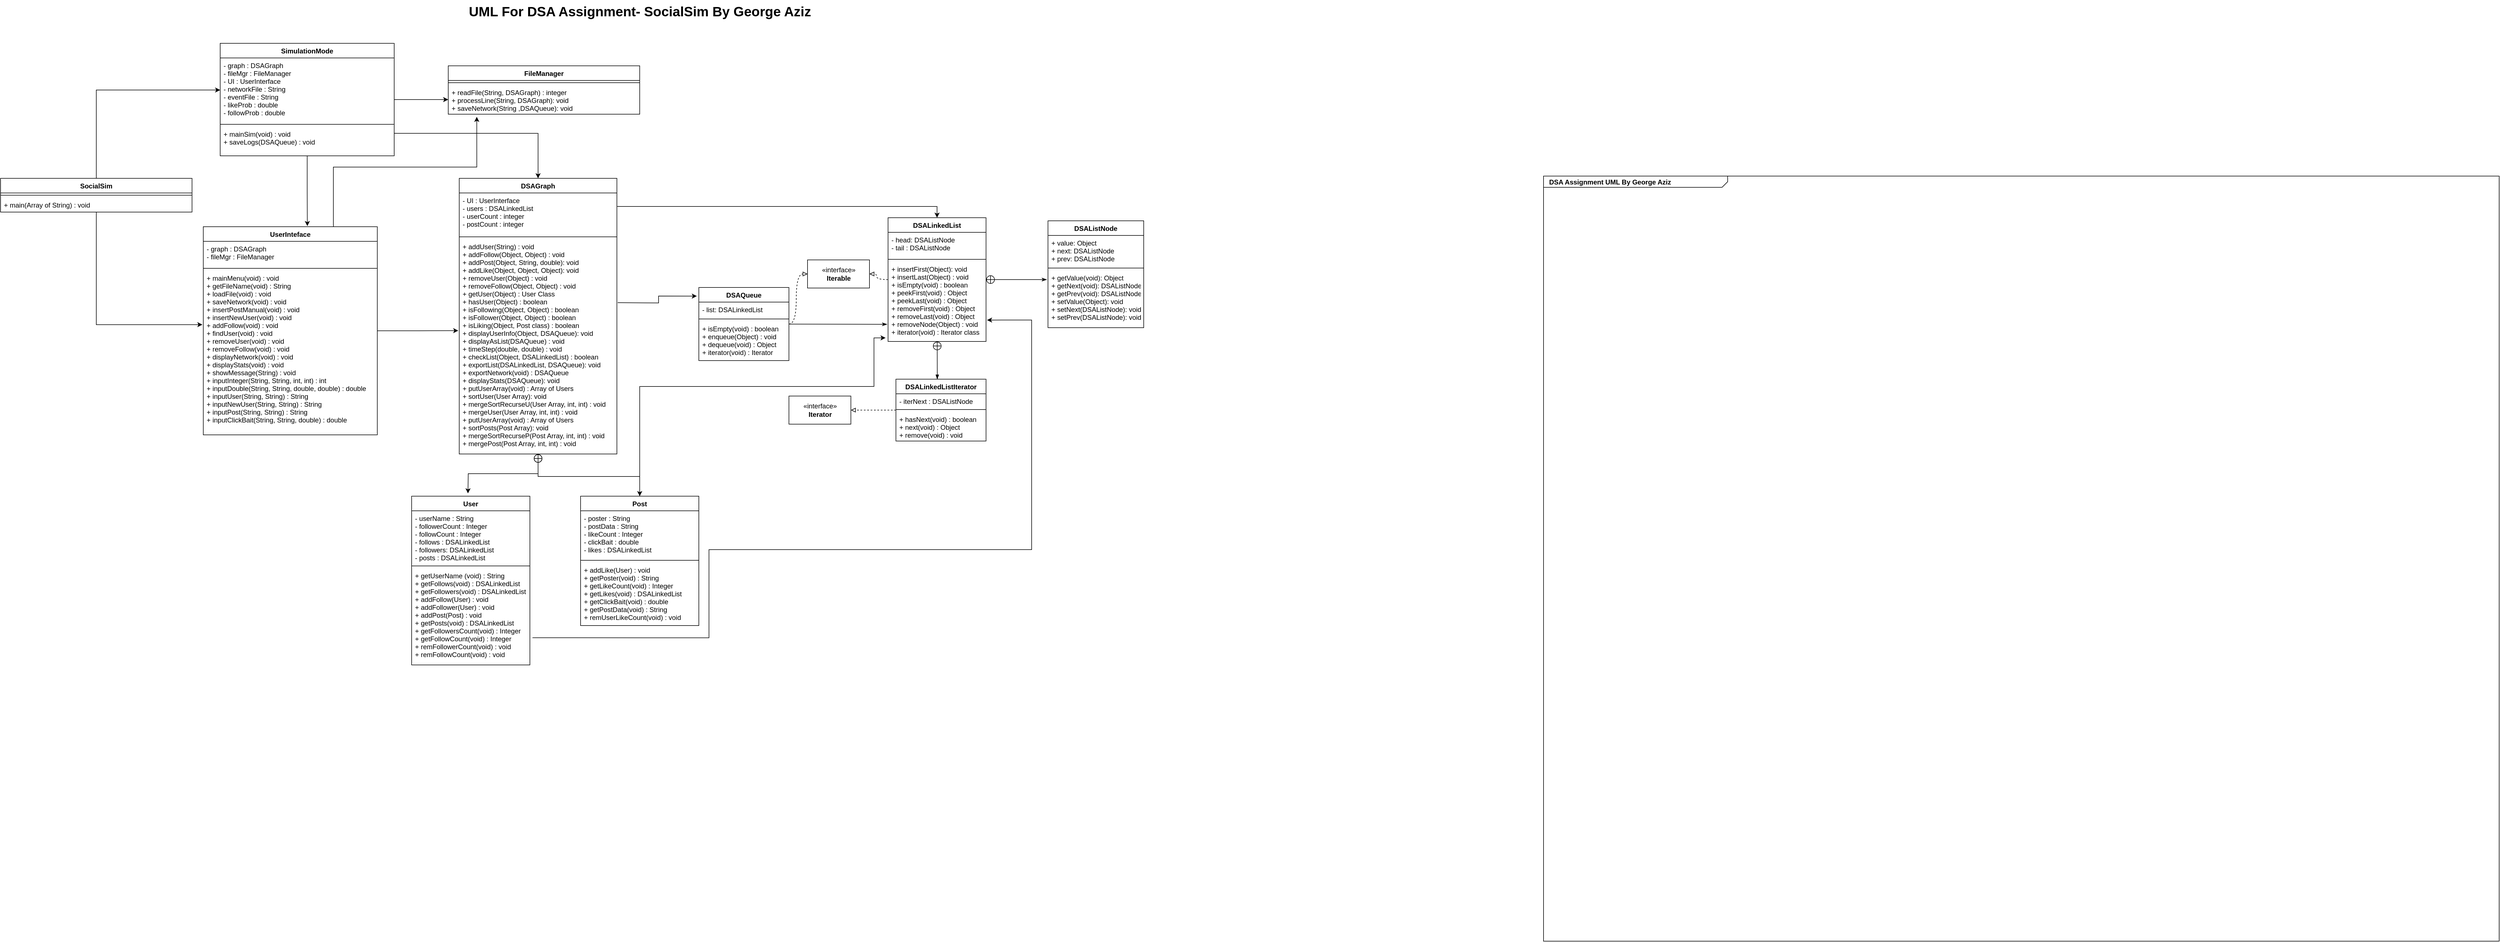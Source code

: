 <mxfile version="12.1.7" type="device" pages="1"><diagram name="Page-1" id="929967ad-93f9-6ef4-fab6-5d389245f69c"><mxGraphModel dx="4123.5" dy="1323" grid="1" gridSize="10" guides="1" tooltips="1" connect="1" arrows="1" fold="1" page="1" pageScale="1.5" pageWidth="1169" pageHeight="826" background="none" math="0" shadow="0"><root><mxCell id="0" style=";html=1;"/><mxCell id="1" style=";html=1;" parent="0"/><mxCell id="1672d66443f91eb5-1" value="&lt;p style=&quot;margin: 0px ; margin-top: 4px ; margin-left: 10px ; text-align: left&quot;&gt;&lt;b&gt;DSA Assignment UML By George Aziz&lt;/b&gt;&lt;/p&gt;" style="html=1;strokeWidth=1;shape=mxgraph.sysml.package;html=1;overflow=fill;whiteSpace=wrap;fillColor=none;gradientColor=none;fontSize=12;align=center;labelX=327.64;" parent="1" vertex="1"><mxGeometry x="2420" y="370" width="1697" height="1360" as="geometry"/></mxCell><mxCell id="1672d66443f91eb5-23" value="UML For DSA Assignment- SocialSim By George Aziz" style="text;strokeColor=none;fillColor=none;html=1;fontSize=24;fontStyle=1;verticalAlign=middle;align=center;" parent="1" vertex="1"><mxGeometry x="60" y="57.5" width="1510" height="40" as="geometry"/></mxCell><mxCell id="P3a-JuU629deOV_uGNYc-1" value="FileManager" style="swimlane;fontStyle=1;align=center;verticalAlign=top;childLayout=stackLayout;horizontal=1;startSize=26;horizontalStack=0;resizeParent=1;resizeParentMax=0;resizeLast=0;collapsible=1;marginBottom=0;" parent="1" vertex="1"><mxGeometry x="475" y="174" width="340" height="86" as="geometry"/></mxCell><mxCell id="P3a-JuU629deOV_uGNYc-3" value="" style="line;strokeWidth=1;fillColor=none;align=left;verticalAlign=middle;spacingTop=-1;spacingLeft=3;spacingRight=3;rotatable=0;labelPosition=right;points=[];portConstraint=eastwest;" parent="P3a-JuU629deOV_uGNYc-1" vertex="1"><mxGeometry y="26" width="340" height="8" as="geometry"/></mxCell><mxCell id="P3a-JuU629deOV_uGNYc-4" value="+ readFile(String, DSAGraph) : integer&#10;+ processLine(String, DSAGraph): void&#10;+ saveNetwork(String ,DSAQueue): void" style="text;strokeColor=none;fillColor=none;align=left;verticalAlign=top;spacingLeft=4;spacingRight=4;overflow=hidden;rotatable=0;points=[[0,0.5],[1,0.5]];portConstraint=eastwest;" parent="P3a-JuU629deOV_uGNYc-1" vertex="1"><mxGeometry y="34" width="340" height="52" as="geometry"/></mxCell><mxCell id="P3a-JuU629deOV_uGNYc-17" style="edgeStyle=orthogonalEdgeStyle;rounded=0;orthogonalLoop=1;jettySize=auto;html=1;startArrow=circlePlus;startFill=0;endArrow=classicThin;endFill=1;" parent="1" source="P3a-JuU629deOV_uGNYc-20" edge="1"><mxGeometry relative="1" as="geometry"><mxPoint x="1538" y="554" as="targetPoint"/></mxGeometry></mxCell><mxCell id="P3a-JuU629deOV_uGNYc-19" style="edgeStyle=orthogonalEdgeStyle;curved=1;rounded=0;orthogonalLoop=1;jettySize=auto;html=1;entryX=1;entryY=0.5;entryDx=0;entryDy=0;dashed=1;startArrow=none;startFill=0;endArrow=block;endFill=0;" parent="1" source="P3a-JuU629deOV_uGNYc-20" target="P3a-JuU629deOV_uGNYc-37" edge="1"><mxGeometry relative="1" as="geometry"/></mxCell><mxCell id="P3a-JuU629deOV_uGNYc-74" style="edgeStyle=none;rounded=0;orthogonalLoop=1;jettySize=auto;html=1;entryX=0.459;entryY=0.004;entryDx=0;entryDy=0;entryPerimeter=0;startArrow=circlePlus;startFill=0;endArrow=blockThin;endFill=1;" parent="1" source="P3a-JuU629deOV_uGNYc-20" target="P3a-JuU629deOV_uGNYc-26" edge="1"><mxGeometry relative="1" as="geometry"/></mxCell><mxCell id="P3a-JuU629deOV_uGNYc-20" value="DSALinkedList" style="swimlane;fontStyle=1;align=center;verticalAlign=top;childLayout=stackLayout;horizontal=1;startSize=26;horizontalStack=0;resizeParent=1;resizeParentMax=0;resizeLast=0;collapsible=1;marginBottom=0;" parent="1" vertex="1"><mxGeometry x="1256" y="444" width="174" height="220" as="geometry"/></mxCell><mxCell id="P3a-JuU629deOV_uGNYc-21" value="- head: DSAListNode&#10;- tail : DSAListNode" style="text;strokeColor=none;fillColor=none;align=left;verticalAlign=top;spacingLeft=4;spacingRight=4;overflow=hidden;rotatable=0;points=[[0,0.5],[1,0.5]];portConstraint=eastwest;" parent="P3a-JuU629deOV_uGNYc-20" vertex="1"><mxGeometry y="26" width="174" height="44" as="geometry"/></mxCell><mxCell id="P3a-JuU629deOV_uGNYc-22" value="" style="line;strokeWidth=1;fillColor=none;align=left;verticalAlign=middle;spacingTop=-1;spacingLeft=3;spacingRight=3;rotatable=0;labelPosition=right;points=[];portConstraint=eastwest;" parent="P3a-JuU629deOV_uGNYc-20" vertex="1"><mxGeometry y="70" width="174" height="8" as="geometry"/></mxCell><mxCell id="P3a-JuU629deOV_uGNYc-23" value="+ insertFirst(Object): void&#10;+ insertLast(Object) : void&#10;+ isEmpty(void) : boolean&#10;+ peekFirst(void) : Object&#10;+ peekLast(void) : Object&#10;+ removeFirst(void) : Object&#10;+ removeLast(void) : Object&#10;+ removeNode(Object) : void&#10;+ iterator(void) : Iterator class" style="text;strokeColor=none;fillColor=none;align=left;verticalAlign=top;spacingLeft=4;spacingRight=4;overflow=hidden;rotatable=0;points=[[0,0.5],[1,0.5]];portConstraint=eastwest;" parent="P3a-JuU629deOV_uGNYc-20" vertex="1"><mxGeometry y="78" width="174" height="142" as="geometry"/></mxCell><mxCell id="P3a-JuU629deOV_uGNYc-25" style="edgeStyle=orthogonalEdgeStyle;rounded=0;orthogonalLoop=1;jettySize=auto;html=1;entryX=1;entryY=0.5;entryDx=0;entryDy=0;startArrow=none;startFill=0;endArrow=block;endFill=0;curved=1;dashed=1;" parent="1" source="P3a-JuU629deOV_uGNYc-26" target="P3a-JuU629deOV_uGNYc-43" edge="1"><mxGeometry relative="1" as="geometry"/></mxCell><mxCell id="P3a-JuU629deOV_uGNYc-26" value="DSALinkedListIterator" style="swimlane;fontStyle=1;align=center;verticalAlign=top;childLayout=stackLayout;horizontal=1;startSize=26;horizontalStack=0;resizeParent=1;resizeParentMax=0;resizeLast=0;collapsible=1;marginBottom=0;" parent="1" vertex="1"><mxGeometry x="1270" y="731" width="160" height="110" as="geometry"/></mxCell><mxCell id="P3a-JuU629deOV_uGNYc-27" value="- iterNext : DSAListNode" style="text;strokeColor=none;fillColor=none;align=left;verticalAlign=top;spacingLeft=4;spacingRight=4;overflow=hidden;rotatable=0;points=[[0,0.5],[1,0.5]];portConstraint=eastwest;" parent="P3a-JuU629deOV_uGNYc-26" vertex="1"><mxGeometry y="26" width="160" height="24" as="geometry"/></mxCell><mxCell id="P3a-JuU629deOV_uGNYc-28" value="" style="line;strokeWidth=1;fillColor=none;align=left;verticalAlign=middle;spacingTop=-1;spacingLeft=3;spacingRight=3;rotatable=0;labelPosition=right;points=[];portConstraint=eastwest;" parent="P3a-JuU629deOV_uGNYc-26" vertex="1"><mxGeometry y="50" width="160" height="8" as="geometry"/></mxCell><mxCell id="P3a-JuU629deOV_uGNYc-29" value="+ hasNext(void) : boolean&#10;+ next(void) : Object&#10;+ remove(void) : void" style="text;strokeColor=none;fillColor=none;align=left;verticalAlign=top;spacingLeft=4;spacingRight=4;overflow=hidden;rotatable=0;points=[[0,0.5],[1,0.5]];portConstraint=eastwest;" parent="P3a-JuU629deOV_uGNYc-26" vertex="1"><mxGeometry y="58" width="160" height="52" as="geometry"/></mxCell><mxCell id="P3a-JuU629deOV_uGNYc-31" style="edgeStyle=orthogonalEdgeStyle;curved=1;rounded=0;orthogonalLoop=1;jettySize=auto;html=1;dashed=1;startArrow=none;startFill=0;endArrow=block;endFill=0;" parent="1" source="P3a-JuU629deOV_uGNYc-33" target="P3a-JuU629deOV_uGNYc-37" edge="1"><mxGeometry relative="1" as="geometry"><Array as="points"><mxPoint x="1093" y="633"/><mxPoint x="1093" y="544"/></Array></mxGeometry></mxCell><mxCell id="P3a-JuU629deOV_uGNYc-32" style="edgeStyle=none;rounded=0;orthogonalLoop=1;jettySize=auto;html=1;entryX=-0.009;entryY=0.785;entryDx=0;entryDy=0;entryPerimeter=0;startArrow=none;startFill=0;endArrow=classicThin;endFill=1;" parent="1" source="P3a-JuU629deOV_uGNYc-33" target="P3a-JuU629deOV_uGNYc-23" edge="1"><mxGeometry relative="1" as="geometry"/></mxCell><mxCell id="P3a-JuU629deOV_uGNYc-33" value="DSAQueue" style="swimlane;fontStyle=1;align=center;verticalAlign=top;childLayout=stackLayout;horizontal=1;startSize=26;horizontalStack=0;resizeParent=1;resizeParentMax=0;resizeLast=0;collapsible=1;marginBottom=0;" parent="1" vertex="1"><mxGeometry x="920" y="568" width="160" height="130" as="geometry"/></mxCell><mxCell id="P3a-JuU629deOV_uGNYc-34" value="- list: DSALinkedList" style="text;strokeColor=none;fillColor=none;align=left;verticalAlign=top;spacingLeft=4;spacingRight=4;overflow=hidden;rotatable=0;points=[[0,0.5],[1,0.5]];portConstraint=eastwest;" parent="P3a-JuU629deOV_uGNYc-33" vertex="1"><mxGeometry y="26" width="160" height="26" as="geometry"/></mxCell><mxCell id="P3a-JuU629deOV_uGNYc-35" value="" style="line;strokeWidth=1;fillColor=none;align=left;verticalAlign=middle;spacingTop=-1;spacingLeft=3;spacingRight=3;rotatable=0;labelPosition=right;points=[];portConstraint=eastwest;" parent="P3a-JuU629deOV_uGNYc-33" vertex="1"><mxGeometry y="52" width="160" height="8" as="geometry"/></mxCell><mxCell id="P3a-JuU629deOV_uGNYc-36" value="+ isEmpty(void) : boolean&#10;+ enqueue(Object) : void&#10;+ dequeue(void) : Object&#10;+ iterator(void) : Iterator" style="text;strokeColor=none;fillColor=none;align=left;verticalAlign=top;spacingLeft=4;spacingRight=4;overflow=hidden;rotatable=0;points=[[0,0.5],[1,0.5]];portConstraint=eastwest;" parent="P3a-JuU629deOV_uGNYc-33" vertex="1"><mxGeometry y="60" width="160" height="70" as="geometry"/></mxCell><mxCell id="P3a-JuU629deOV_uGNYc-37" value="«interface»&lt;br&gt;&lt;b&gt;Iterable&lt;/b&gt;" style="html=1;" parent="1" vertex="1"><mxGeometry x="1113" y="519" width="110" height="50" as="geometry"/></mxCell><mxCell id="P3a-JuU629deOV_uGNYc-43" value="«interface»&lt;br&gt;&lt;b&gt;Iterator&lt;/b&gt;" style="html=1;" parent="1" vertex="1"><mxGeometry x="1080" y="761" width="110" height="50" as="geometry"/></mxCell><mxCell id="P3a-JuU629deOV_uGNYc-44" value="DSAListNode" style="swimlane;fontStyle=1;align=center;verticalAlign=top;childLayout=stackLayout;horizontal=1;startSize=26;horizontalStack=0;resizeParent=1;resizeParentMax=0;resizeLast=0;collapsible=1;marginBottom=0;" parent="1" vertex="1"><mxGeometry x="1540" y="449.5" width="170" height="190" as="geometry"/></mxCell><mxCell id="P3a-JuU629deOV_uGNYc-45" value="+ value: Object&#10;+ next: DSAListNode&#10;+ prev: DSAListNode" style="text;strokeColor=none;fillColor=none;align=left;verticalAlign=top;spacingLeft=4;spacingRight=4;overflow=hidden;rotatable=0;points=[[0,0.5],[1,0.5]];portConstraint=eastwest;" parent="P3a-JuU629deOV_uGNYc-44" vertex="1"><mxGeometry y="26" width="170" height="54" as="geometry"/></mxCell><mxCell id="P3a-JuU629deOV_uGNYc-46" value="" style="line;strokeWidth=1;fillColor=none;align=left;verticalAlign=middle;spacingTop=-1;spacingLeft=3;spacingRight=3;rotatable=0;labelPosition=right;points=[];portConstraint=eastwest;" parent="P3a-JuU629deOV_uGNYc-44" vertex="1"><mxGeometry y="80" width="170" height="8" as="geometry"/></mxCell><mxCell id="P3a-JuU629deOV_uGNYc-47" value="+ getValue(void): Object&#10;+ getNext(void): DSAListNode&#10;+ getPrev(void): DSAListNode&#10;+ setValue(Object): void&#10;+ setNext(DSAListNode): void&#10;+ setPrev(DSAListNode): void " style="text;strokeColor=none;fillColor=none;align=left;verticalAlign=top;spacingLeft=4;spacingRight=4;overflow=hidden;rotatable=0;points=[[0,0.5],[1,0.5]];portConstraint=eastwest;" parent="P3a-JuU629deOV_uGNYc-44" vertex="1"><mxGeometry y="88" width="170" height="102" as="geometry"/></mxCell><mxCell id="XgvSrfo9D4TwYC6phK35-14" style="edgeStyle=orthogonalEdgeStyle;rounded=0;orthogonalLoop=1;jettySize=auto;html=1;startArrow=circlePlus;startFill=0;" edge="1" parent="1" source="P3a-JuU629deOV_uGNYc-64"><mxGeometry relative="1" as="geometry"><mxPoint x="510" y="934" as="targetPoint"/></mxGeometry></mxCell><mxCell id="XgvSrfo9D4TwYC6phK35-17" style="edgeStyle=orthogonalEdgeStyle;rounded=0;orthogonalLoop=1;jettySize=auto;html=1;entryX=0.5;entryY=0;entryDx=0;entryDy=0;startArrow=circlePlus;startFill=0;" edge="1" parent="1" source="P3a-JuU629deOV_uGNYc-64" target="XgvSrfo9D4TwYC6phK35-1"><mxGeometry relative="1" as="geometry"><Array as="points"><mxPoint x="634" y="904"/><mxPoint x="815" y="904"/></Array></mxGeometry></mxCell><mxCell id="XgvSrfo9D4TwYC6phK35-18" style="edgeStyle=orthogonalEdgeStyle;rounded=0;orthogonalLoop=1;jettySize=auto;html=1;entryX=0.5;entryY=0;entryDx=0;entryDy=0;startArrow=none;startFill=0;" edge="1" parent="1" source="P3a-JuU629deOV_uGNYc-64" target="P3a-JuU629deOV_uGNYc-20"><mxGeometry relative="1" as="geometry"><Array as="points"><mxPoint x="1343" y="424"/></Array></mxGeometry></mxCell><mxCell id="XgvSrfo9D4TwYC6phK35-19" style="edgeStyle=orthogonalEdgeStyle;rounded=0;orthogonalLoop=1;jettySize=auto;html=1;entryX=-0.022;entryY=0.118;entryDx=0;entryDy=0;entryPerimeter=0;startArrow=none;startFill=0;" edge="1" parent="1" target="P3a-JuU629deOV_uGNYc-33"><mxGeometry relative="1" as="geometry"><mxPoint x="776" y="595" as="sourcePoint"/></mxGeometry></mxCell><mxCell id="P3a-JuU629deOV_uGNYc-64" value="DSAGraph" style="swimlane;fontStyle=1;align=center;verticalAlign=top;childLayout=stackLayout;horizontal=1;startSize=26;horizontalStack=0;resizeParent=1;resizeParentMax=0;resizeLast=0;collapsible=1;marginBottom=0;" parent="1" vertex="1"><mxGeometry x="494.5" y="374" width="280" height="490" as="geometry"/></mxCell><mxCell id="P3a-JuU629deOV_uGNYc-65" value="- UI : UserInterface&#10;- users : DSALinkedList&#10;- userCount : integer&#10;- postCount : integer" style="text;strokeColor=none;fillColor=none;align=left;verticalAlign=top;spacingLeft=4;spacingRight=4;overflow=hidden;rotatable=0;points=[[0,0.5],[1,0.5]];portConstraint=eastwest;" parent="P3a-JuU629deOV_uGNYc-64" vertex="1"><mxGeometry y="26" width="280" height="74" as="geometry"/></mxCell><mxCell id="P3a-JuU629deOV_uGNYc-66" value="" style="line;strokeWidth=1;fillColor=none;align=left;verticalAlign=middle;spacingTop=-1;spacingLeft=3;spacingRight=3;rotatable=0;labelPosition=right;points=[];portConstraint=eastwest;" parent="P3a-JuU629deOV_uGNYc-64" vertex="1"><mxGeometry y="100" width="280" height="8" as="geometry"/></mxCell><mxCell id="P3a-JuU629deOV_uGNYc-67" value="+ addUser(String) : void&#10;+ addFollow(Object, Object) : void&#10;+ addPost(Object, String, double): void&#10;+ addLike(Object, Object, Object): void&#10;+ removeUser(Object) : void&#10;+ removeFollow(Object, Object) : void&#10;+ getUser(Object) : User Class&#10;+ hasUser(Object) : boolean&#10;+ isFollowing(Object, Object) : boolean&#10;+ isFollower(Object, Object) : boolean&#10;+ isLiking(Object, Post class) : boolean&#10;+ displayUserInfo(Object, DSAQueue): void&#10;+ displayAsList(DSAQueue) : void&#10;+ timeStep(double, double) : void&#10;+ checkList(Object, DSALinkedList) : boolean&#10;+ exportList(DSALinkedList, DSAQueue): void&#10;+ exportNetwork(void) : DSAQueue&#10;+ displayStats(DSAQueue): void&#10;+ putUserArray(void) : Array of Users&#10;+ sortUser(User Array): void&#10;+ mergeSortRecurseU(User Array, int, int) : void&#10;+ mergeUser(User Array, int, int) : void &#10;+ putUserArray(void) : Array of Users&#10;+ sortPosts(Post Array): void&#10;+ mergeSortRecurseP(Post Array, int, int) : void&#10;+ mergePost(Post Array, int, int) : void " style="text;strokeColor=none;fillColor=none;align=left;verticalAlign=top;spacingLeft=4;spacingRight=4;overflow=hidden;rotatable=0;points=[[0,0.5],[1,0.5]];portConstraint=eastwest;" parent="P3a-JuU629deOV_uGNYc-64" vertex="1"><mxGeometry y="108" width="280" height="382" as="geometry"/></mxCell><mxCell id="XgvSrfo9D4TwYC6phK35-22" style="edgeStyle=orthogonalEdgeStyle;rounded=0;orthogonalLoop=1;jettySize=auto;html=1;entryX=1.01;entryY=0.732;entryDx=0;entryDy=0;entryPerimeter=0;startArrow=none;startFill=0;exitX=1.022;exitY=0.719;exitDx=0;exitDy=0;exitPerimeter=0;" edge="1" parent="1" source="P3a-JuU629deOV_uGNYc-71" target="P3a-JuU629deOV_uGNYc-23"><mxGeometry relative="1" as="geometry"><Array as="points"><mxPoint x="938" y="1191"/><mxPoint x="938" y="1034"/><mxPoint x="1511" y="1034"/><mxPoint x="1511" y="626"/></Array></mxGeometry></mxCell><mxCell id="P3a-JuU629deOV_uGNYc-68" value="User" style="swimlane;fontStyle=1;align=center;verticalAlign=top;childLayout=stackLayout;horizontal=1;startSize=26;horizontalStack=0;resizeParent=1;resizeParentMax=0;resizeLast=0;collapsible=1;marginBottom=0;" parent="1" vertex="1"><mxGeometry x="410" y="939" width="210" height="300" as="geometry"/></mxCell><mxCell id="P3a-JuU629deOV_uGNYc-69" value="- userName : String&#10;- followerCount : Integer&#10;- followCount : Integer&#10;- follows : DSALinkedList&#10;- followers: DSALinkedList&#10;- posts : DSALinkedList" style="text;strokeColor=none;fillColor=none;align=left;verticalAlign=top;spacingLeft=4;spacingRight=4;overflow=hidden;rotatable=0;points=[[0,0.5],[1,0.5]];portConstraint=eastwest;" parent="P3a-JuU629deOV_uGNYc-68" vertex="1"><mxGeometry y="26" width="210" height="94" as="geometry"/></mxCell><mxCell id="P3a-JuU629deOV_uGNYc-70" value="" style="line;strokeWidth=1;fillColor=none;align=left;verticalAlign=middle;spacingTop=-1;spacingLeft=3;spacingRight=3;rotatable=0;labelPosition=right;points=[];portConstraint=eastwest;" parent="P3a-JuU629deOV_uGNYc-68" vertex="1"><mxGeometry y="120" width="210" height="8" as="geometry"/></mxCell><mxCell id="P3a-JuU629deOV_uGNYc-71" value="+ getUserName (void) : String&#10;+ getFollows(void) : DSALinkedList&#10;+ getFollowers(void) : DSALinkedList&#10;+ addFollow(User) : void&#10;+ addFollower(User) : void&#10;+ addPost(Post) : void&#10;+ getPosts(void) : DSALinkedList&#10;+ getFollowersCount(void) : Integer&#10;+ getFollowCount(void) : Integer&#10;+ remFollowerCount(void) : void&#10;+ remFollowCount(void) : void" style="text;strokeColor=none;fillColor=none;align=left;verticalAlign=top;spacingLeft=4;spacingRight=4;overflow=hidden;rotatable=0;points=[[0,0.5],[1,0.5]];portConstraint=eastwest;" parent="P3a-JuU629deOV_uGNYc-68" vertex="1"><mxGeometry y="128" width="210" height="172" as="geometry"/></mxCell><mxCell id="XgvSrfo9D4TwYC6phK35-20" style="edgeStyle=orthogonalEdgeStyle;rounded=0;orthogonalLoop=1;jettySize=auto;html=1;entryX=-0.025;entryY=0.955;entryDx=0;entryDy=0;entryPerimeter=0;startArrow=none;startFill=0;" edge="1" parent="1" source="XgvSrfo9D4TwYC6phK35-1" target="P3a-JuU629deOV_uGNYc-23"><mxGeometry relative="1" as="geometry"><Array as="points"><mxPoint x="815" y="744"/><mxPoint x="1231" y="744"/><mxPoint x="1231" y="658"/></Array></mxGeometry></mxCell><mxCell id="XgvSrfo9D4TwYC6phK35-1" value="Post" style="swimlane;fontStyle=1;align=center;verticalAlign=top;childLayout=stackLayout;horizontal=1;startSize=26;horizontalStack=0;resizeParent=1;resizeParentMax=0;resizeLast=0;collapsible=1;marginBottom=0;" vertex="1" parent="1"><mxGeometry x="710" y="939" width="210" height="230" as="geometry"/></mxCell><mxCell id="XgvSrfo9D4TwYC6phK35-2" value="- poster : String&#10;- postData : String&#10;- likeCount : Integer&#10;- clickBait : double&#10;- likes : DSALinkedList" style="text;strokeColor=none;fillColor=none;align=left;verticalAlign=top;spacingLeft=4;spacingRight=4;overflow=hidden;rotatable=0;points=[[0,0.5],[1,0.5]];portConstraint=eastwest;" vertex="1" parent="XgvSrfo9D4TwYC6phK35-1"><mxGeometry y="26" width="210" height="84" as="geometry"/></mxCell><mxCell id="XgvSrfo9D4TwYC6phK35-3" value="" style="line;strokeWidth=1;fillColor=none;align=left;verticalAlign=middle;spacingTop=-1;spacingLeft=3;spacingRight=3;rotatable=0;labelPosition=right;points=[];portConstraint=eastwest;" vertex="1" parent="XgvSrfo9D4TwYC6phK35-1"><mxGeometry y="110" width="210" height="8" as="geometry"/></mxCell><mxCell id="XgvSrfo9D4TwYC6phK35-4" value="+ addLike(User) : void&#10;+ getPoster(void) : String&#10;+ getLikeCount(void) : Integer&#10;+ getLikes(void) : DSALinkedList&#10;+ getClickBait(void) : double&#10;+ getPostData(void) : String&#10;+ remUserLikeCount(void) : void" style="text;strokeColor=none;fillColor=none;align=left;verticalAlign=top;spacingLeft=4;spacingRight=4;overflow=hidden;rotatable=0;points=[[0,0.5],[1,0.5]];portConstraint=eastwest;" vertex="1" parent="XgvSrfo9D4TwYC6phK35-1"><mxGeometry y="118" width="210" height="112" as="geometry"/></mxCell><mxCell id="XgvSrfo9D4TwYC6phK35-26" style="edgeStyle=orthogonalEdgeStyle;rounded=0;orthogonalLoop=1;jettySize=auto;html=1;entryX=-0.006;entryY=0.426;entryDx=0;entryDy=0;entryPerimeter=0;startArrow=none;startFill=0;" edge="1" parent="1" source="XgvSrfo9D4TwYC6phK35-6" target="P3a-JuU629deOV_uGNYc-67"><mxGeometry relative="1" as="geometry"/></mxCell><mxCell id="XgvSrfo9D4TwYC6phK35-27" style="edgeStyle=orthogonalEdgeStyle;rounded=0;orthogonalLoop=1;jettySize=auto;html=1;entryX=0.149;entryY=1.09;entryDx=0;entryDy=0;entryPerimeter=0;startArrow=none;startFill=0;" edge="1" parent="1" source="XgvSrfo9D4TwYC6phK35-6" target="P3a-JuU629deOV_uGNYc-4"><mxGeometry relative="1" as="geometry"><Array as="points"><mxPoint x="271" y="354"/><mxPoint x="526" y="354"/></Array></mxGeometry></mxCell><mxCell id="XgvSrfo9D4TwYC6phK35-6" value="UserInteface" style="swimlane;fontStyle=1;align=center;verticalAlign=top;childLayout=stackLayout;horizontal=1;startSize=26;horizontalStack=0;resizeParent=1;resizeParentMax=0;resizeLast=0;collapsible=1;marginBottom=0;" vertex="1" parent="1"><mxGeometry x="40" y="460" width="309" height="370" as="geometry"/></mxCell><mxCell id="XgvSrfo9D4TwYC6phK35-7" value="- graph : DSAGraph&#10;- fileMgr : FileManager" style="text;strokeColor=none;fillColor=none;align=left;verticalAlign=top;spacingLeft=4;spacingRight=4;overflow=hidden;rotatable=0;points=[[0,0.5],[1,0.5]];portConstraint=eastwest;" vertex="1" parent="XgvSrfo9D4TwYC6phK35-6"><mxGeometry y="26" width="309" height="44" as="geometry"/></mxCell><mxCell id="XgvSrfo9D4TwYC6phK35-8" value="" style="line;strokeWidth=1;fillColor=none;align=left;verticalAlign=middle;spacingTop=-1;spacingLeft=3;spacingRight=3;rotatable=0;labelPosition=right;points=[];portConstraint=eastwest;" vertex="1" parent="XgvSrfo9D4TwYC6phK35-6"><mxGeometry y="70" width="309" height="8" as="geometry"/></mxCell><mxCell id="XgvSrfo9D4TwYC6phK35-9" value="+ mainMenu(void) : void&#10;+ getFileName(void) : String&#10;+ loadFile(void) : void&#10;+ saveNetwork(void) : void&#10;+ insertPostManual(void) : void&#10;+ insertNewUser(void) : void&#10;+ addFollow(void) : void&#10;+ findUser(void) : void&#10;+ removeUser(void) : void&#10;+ removeFollow(void) : void&#10;+ displayNetwork(void) : void&#10;+ displayStats(void) : void&#10;+ showMessage(String) : void&#10;+ inputInteger(String, String, int, int) : int&#10;+ inputDouble(String, String, double, double) : double&#10;+ inputUser(String, String) : String&#10;+ inputNewUser(String, String) : String&#10;+ inputPost(String, String) : String&#10;+ inputClickBait(String, String, double) : double" style="text;strokeColor=none;fillColor=none;align=left;verticalAlign=top;spacingLeft=4;spacingRight=4;overflow=hidden;rotatable=0;points=[[0,0.5],[1,0.5]];portConstraint=eastwest;" vertex="1" parent="XgvSrfo9D4TwYC6phK35-6"><mxGeometry y="78" width="309" height="292" as="geometry"/></mxCell><mxCell id="XgvSrfo9D4TwYC6phK35-23" style="edgeStyle=orthogonalEdgeStyle;rounded=0;orthogonalLoop=1;jettySize=auto;html=1;entryX=0.598;entryY=-0.003;entryDx=0;entryDy=0;entryPerimeter=0;startArrow=none;startFill=0;" edge="1" parent="1" source="XgvSrfo9D4TwYC6phK35-10" target="XgvSrfo9D4TwYC6phK35-6"><mxGeometry relative="1" as="geometry"/></mxCell><mxCell id="XgvSrfo9D4TwYC6phK35-24" style="edgeStyle=orthogonalEdgeStyle;rounded=0;orthogonalLoop=1;jettySize=auto;html=1;entryX=0;entryY=0.5;entryDx=0;entryDy=0;startArrow=none;startFill=0;" edge="1" parent="1" source="XgvSrfo9D4TwYC6phK35-10" target="P3a-JuU629deOV_uGNYc-4"><mxGeometry relative="1" as="geometry"/></mxCell><mxCell id="XgvSrfo9D4TwYC6phK35-25" style="edgeStyle=orthogonalEdgeStyle;rounded=0;orthogonalLoop=1;jettySize=auto;html=1;entryX=0.5;entryY=0;entryDx=0;entryDy=0;startArrow=none;startFill=0;" edge="1" parent="1" source="XgvSrfo9D4TwYC6phK35-10" target="P3a-JuU629deOV_uGNYc-64"><mxGeometry relative="1" as="geometry"><Array as="points"><mxPoint x="634" y="294"/></Array></mxGeometry></mxCell><mxCell id="XgvSrfo9D4TwYC6phK35-10" value="SimulationMode" style="swimlane;fontStyle=1;align=center;verticalAlign=top;childLayout=stackLayout;horizontal=1;startSize=26;horizontalStack=0;resizeParent=1;resizeParentMax=0;resizeLast=0;collapsible=1;marginBottom=0;" vertex="1" parent="1"><mxGeometry x="70" y="134" width="309" height="200" as="geometry"/></mxCell><mxCell id="XgvSrfo9D4TwYC6phK35-11" value="- graph : DSAGraph&#10;- fileMgr : FileManager&#10;- UI : UserInterface&#10;- networkFile : String&#10;- eventFile : String&#10;- likeProb : double&#10;- followProb : double" style="text;strokeColor=none;fillColor=none;align=left;verticalAlign=top;spacingLeft=4;spacingRight=4;overflow=hidden;rotatable=0;points=[[0,0.5],[1,0.5]];portConstraint=eastwest;" vertex="1" parent="XgvSrfo9D4TwYC6phK35-10"><mxGeometry y="26" width="309" height="114" as="geometry"/></mxCell><mxCell id="XgvSrfo9D4TwYC6phK35-12" value="" style="line;strokeWidth=1;fillColor=none;align=left;verticalAlign=middle;spacingTop=-1;spacingLeft=3;spacingRight=3;rotatable=0;labelPosition=right;points=[];portConstraint=eastwest;" vertex="1" parent="XgvSrfo9D4TwYC6phK35-10"><mxGeometry y="140" width="309" height="8" as="geometry"/></mxCell><mxCell id="XgvSrfo9D4TwYC6phK35-13" value="+ mainSim(void) : void&#10;+ saveLogs(DSAQueue) : void" style="text;strokeColor=none;fillColor=none;align=left;verticalAlign=top;spacingLeft=4;spacingRight=4;overflow=hidden;rotatable=0;points=[[0,0.5],[1,0.5]];portConstraint=eastwest;" vertex="1" parent="XgvSrfo9D4TwYC6phK35-10"><mxGeometry y="148" width="309" height="52" as="geometry"/></mxCell><mxCell id="XgvSrfo9D4TwYC6phK35-31" style="edgeStyle=orthogonalEdgeStyle;rounded=0;orthogonalLoop=1;jettySize=auto;html=1;entryX=-0.005;entryY=0.329;entryDx=0;entryDy=0;entryPerimeter=0;startArrow=none;startFill=0;" edge="1" parent="1" source="XgvSrfo9D4TwYC6phK35-28" target="XgvSrfo9D4TwYC6phK35-9"><mxGeometry relative="1" as="geometry"/></mxCell><mxCell id="XgvSrfo9D4TwYC6phK35-32" style="edgeStyle=orthogonalEdgeStyle;rounded=0;orthogonalLoop=1;jettySize=auto;html=1;entryX=0;entryY=0.5;entryDx=0;entryDy=0;startArrow=none;startFill=0;" edge="1" parent="1" source="XgvSrfo9D4TwYC6phK35-28" target="XgvSrfo9D4TwYC6phK35-11"><mxGeometry relative="1" as="geometry"/></mxCell><mxCell id="XgvSrfo9D4TwYC6phK35-28" value="SocialSim" style="swimlane;fontStyle=1;align=center;verticalAlign=top;childLayout=stackLayout;horizontal=1;startSize=26;horizontalStack=0;resizeParent=1;resizeParentMax=0;resizeLast=0;collapsible=1;marginBottom=0;" vertex="1" parent="1"><mxGeometry x="-320" y="374" width="340" height="60" as="geometry"/></mxCell><mxCell id="XgvSrfo9D4TwYC6phK35-29" value="" style="line;strokeWidth=1;fillColor=none;align=left;verticalAlign=middle;spacingTop=-1;spacingLeft=3;spacingRight=3;rotatable=0;labelPosition=right;points=[];portConstraint=eastwest;" vertex="1" parent="XgvSrfo9D4TwYC6phK35-28"><mxGeometry y="26" width="340" height="8" as="geometry"/></mxCell><mxCell id="XgvSrfo9D4TwYC6phK35-30" value="+ main(Array of String) : void" style="text;strokeColor=none;fillColor=none;align=left;verticalAlign=top;spacingLeft=4;spacingRight=4;overflow=hidden;rotatable=0;points=[[0,0.5],[1,0.5]];portConstraint=eastwest;" vertex="1" parent="XgvSrfo9D4TwYC6phK35-28"><mxGeometry y="34" width="340" height="26" as="geometry"/></mxCell></root></mxGraphModel></diagram></mxfile>